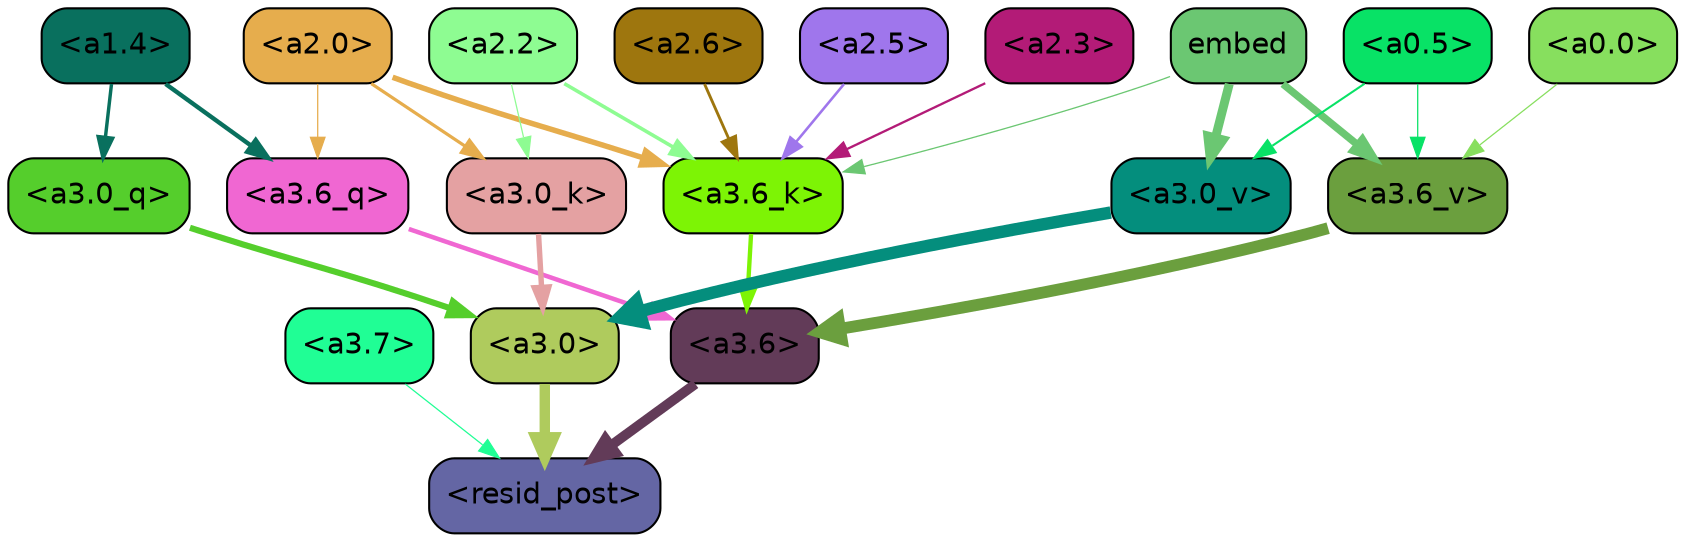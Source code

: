 strict digraph "" {
	graph [bgcolor=transparent,
		layout=dot,
		overlap=false,
		splines=true
	];
	"<a3.7>"	[color=black,
		fillcolor="#20fe95",
		fontname=Helvetica,
		shape=box,
		style="filled, rounded"];
	"<resid_post>"	[color=black,
		fillcolor="#6466a4",
		fontname=Helvetica,
		shape=box,
		style="filled, rounded"];
	"<a3.7>" -> "<resid_post>"	[color="#20fe95",
		penwidth=0.6];
	"<a3.6>"	[color=black,
		fillcolor="#623b58",
		fontname=Helvetica,
		shape=box,
		style="filled, rounded"];
	"<a3.6>" -> "<resid_post>"	[color="#623b58",
		penwidth=4.748674273490906];
	"<a3.0>"	[color=black,
		fillcolor="#afcb5d",
		fontname=Helvetica,
		shape=box,
		style="filled, rounded"];
	"<a3.0>" -> "<resid_post>"	[color="#afcb5d",
		penwidth=5.004031300544739];
	"<a3.6_q>"	[color=black,
		fillcolor="#f067d2",
		fontname=Helvetica,
		shape=box,
		style="filled, rounded"];
	"<a3.6_q>" -> "<a3.6>"	[color="#f067d2",
		penwidth=2.1656854450702667];
	"<a3.0_q>"	[color=black,
		fillcolor="#55ce2c",
		fontname=Helvetica,
		shape=box,
		style="filled, rounded"];
	"<a3.0_q>" -> "<a3.0>"	[color="#55ce2c",
		penwidth=2.95696559548378];
	"<a3.6_k>"	[color=black,
		fillcolor="#7df405",
		fontname=Helvetica,
		shape=box,
		style="filled, rounded"];
	"<a3.6_k>" -> "<a3.6>"	[color="#7df405",
		penwidth=2.086437076330185];
	"<a3.0_k>"	[color=black,
		fillcolor="#e4a1a2",
		fontname=Helvetica,
		shape=box,
		style="filled, rounded"];
	"<a3.0_k>" -> "<a3.0>"	[color="#e4a1a2",
		penwidth=2.5988530814647675];
	"<a3.6_v>"	[color=black,
		fillcolor="#6b9f3e",
		fontname=Helvetica,
		shape=box,
		style="filled, rounded"];
	"<a3.6_v>" -> "<a3.6>"	[color="#6b9f3e",
		penwidth=5.669987380504608];
	"<a3.0_v>"	[color=black,
		fillcolor="#048e7d",
		fontname=Helvetica,
		shape=box,
		style="filled, rounded"];
	"<a3.0_v>" -> "<a3.0>"	[color="#048e7d",
		penwidth=5.9515902400016785];
	"<a2.0>"	[color=black,
		fillcolor="#e6ad4d",
		fontname=Helvetica,
		shape=box,
		style="filled, rounded"];
	"<a2.0>" -> "<a3.6_q>"	[color="#e6ad4d",
		penwidth=0.6];
	"<a2.0>" -> "<a3.6_k>"	[color="#e6ad4d",
		penwidth=2.6423546075820923];
	"<a2.0>" -> "<a3.0_k>"	[color="#e6ad4d",
		penwidth=1.5482127666473389];
	"<a1.4>"	[color=black,
		fillcolor="#09705e",
		fontname=Helvetica,
		shape=box,
		style="filled, rounded"];
	"<a1.4>" -> "<a3.6_q>"	[color="#09705e",
		penwidth=2.1035547256469727];
	"<a1.4>" -> "<a3.0_q>"	[color="#09705e",
		penwidth=1.6541699171066284];
	"<a2.6>"	[color=black,
		fillcolor="#9e760e",
		fontname=Helvetica,
		shape=box,
		style="filled, rounded"];
	"<a2.6>" -> "<a3.6_k>"	[color="#9e760e",
		penwidth=1.3718644380569458];
	"<a2.5>"	[color=black,
		fillcolor="#9f76ec",
		fontname=Helvetica,
		shape=box,
		style="filled, rounded"];
	"<a2.5>" -> "<a3.6_k>"	[color="#9f76ec",
		penwidth=1.231603980064392];
	"<a2.3>"	[color=black,
		fillcolor="#b31b77",
		fontname=Helvetica,
		shape=box,
		style="filled, rounded"];
	"<a2.3>" -> "<a3.6_k>"	[color="#b31b77",
		penwidth=1.1117559671401978];
	"<a2.2>"	[color=black,
		fillcolor="#8efc92",
		fontname=Helvetica,
		shape=box,
		style="filled, rounded"];
	"<a2.2>" -> "<a3.6_k>"	[color="#8efc92",
		penwidth=1.7315057516098022];
	"<a2.2>" -> "<a3.0_k>"	[color="#8efc92",
		penwidth=0.6];
	embed	[color=black,
		fillcolor="#6bc772",
		fontname=Helvetica,
		shape=box,
		style="filled, rounded"];
	embed -> "<a3.6_k>"	[color="#6bc772",
		penwidth=0.6229734420776367];
	embed -> "<a3.6_v>"	[color="#6bc772",
		penwidth=3.56406831741333];
	embed -> "<a3.0_v>"	[color="#6bc772",
		penwidth=4.293717980384827];
	"<a0.5>"	[color=black,
		fillcolor="#08e266",
		fontname=Helvetica,
		shape=box,
		style="filled, rounded"];
	"<a0.5>" -> "<a3.6_v>"	[color="#08e266",
		penwidth=0.6];
	"<a0.5>" -> "<a3.0_v>"	[color="#08e266",
		penwidth=0.9916514158248901];
	"<a0.0>"	[color=black,
		fillcolor="#87df5e",
		fontname=Helvetica,
		shape=box,
		style="filled, rounded"];
	"<a0.0>" -> "<a3.6_v>"	[color="#87df5e",
		penwidth=0.6];
}
